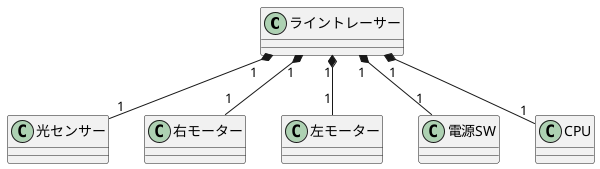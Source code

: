 @startuml あ
class "ライントレーサー" as a{}
class "光センサー" as b {}
class "右モーター" as c {}
class "左モーター" as d {}
class "電源SW" as e {}
class  "CPU" as f{} 

a "1"*--"1" b
a "1"*--"1" c
a "1"*--"1" d
a "1"*--"1" e
a "1"*--"1" f



@enduml